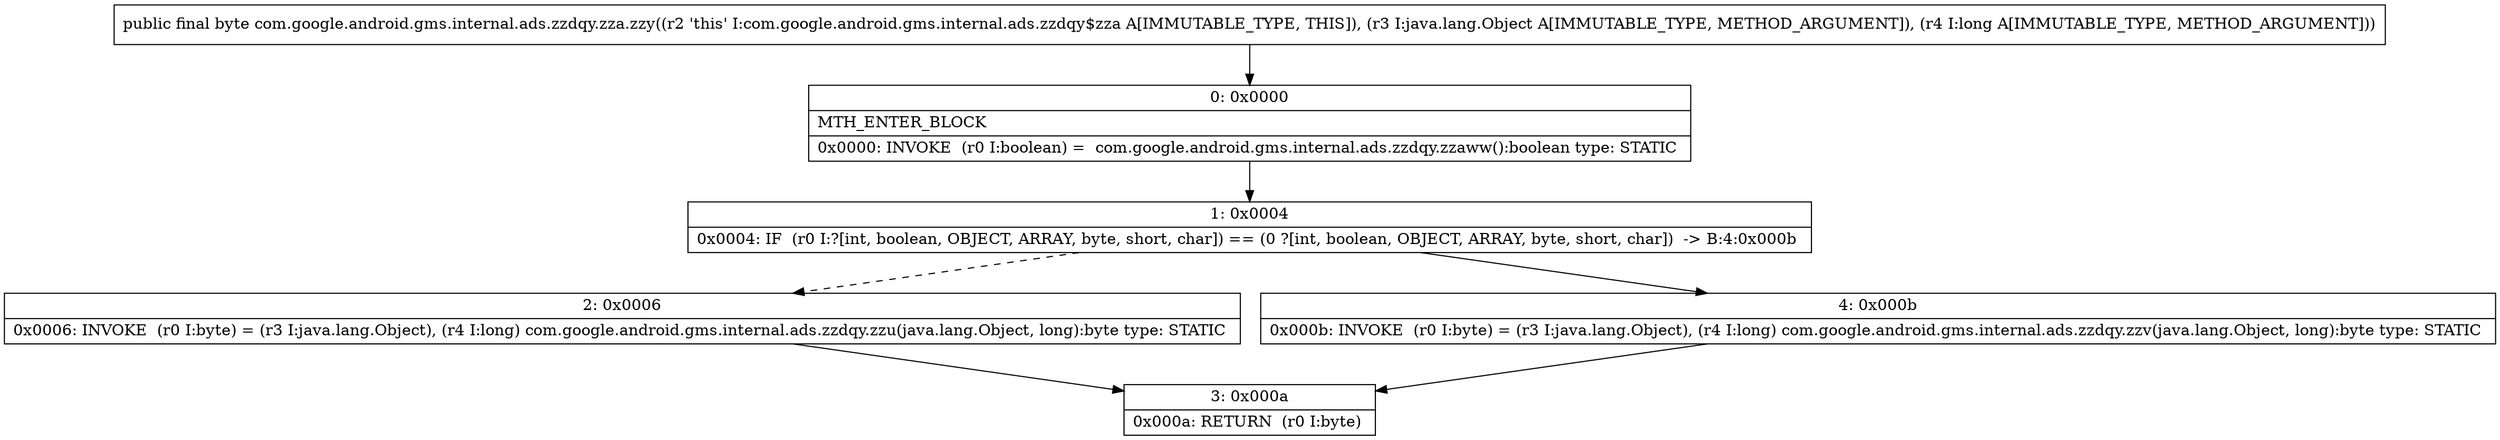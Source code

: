 digraph "CFG forcom.google.android.gms.internal.ads.zzdqy.zza.zzy(Ljava\/lang\/Object;J)B" {
Node_0 [shape=record,label="{0\:\ 0x0000|MTH_ENTER_BLOCK\l|0x0000: INVOKE  (r0 I:boolean) =  com.google.android.gms.internal.ads.zzdqy.zzaww():boolean type: STATIC \l}"];
Node_1 [shape=record,label="{1\:\ 0x0004|0x0004: IF  (r0 I:?[int, boolean, OBJECT, ARRAY, byte, short, char]) == (0 ?[int, boolean, OBJECT, ARRAY, byte, short, char])  \-\> B:4:0x000b \l}"];
Node_2 [shape=record,label="{2\:\ 0x0006|0x0006: INVOKE  (r0 I:byte) = (r3 I:java.lang.Object), (r4 I:long) com.google.android.gms.internal.ads.zzdqy.zzu(java.lang.Object, long):byte type: STATIC \l}"];
Node_3 [shape=record,label="{3\:\ 0x000a|0x000a: RETURN  (r0 I:byte) \l}"];
Node_4 [shape=record,label="{4\:\ 0x000b|0x000b: INVOKE  (r0 I:byte) = (r3 I:java.lang.Object), (r4 I:long) com.google.android.gms.internal.ads.zzdqy.zzv(java.lang.Object, long):byte type: STATIC \l}"];
MethodNode[shape=record,label="{public final byte com.google.android.gms.internal.ads.zzdqy.zza.zzy((r2 'this' I:com.google.android.gms.internal.ads.zzdqy$zza A[IMMUTABLE_TYPE, THIS]), (r3 I:java.lang.Object A[IMMUTABLE_TYPE, METHOD_ARGUMENT]), (r4 I:long A[IMMUTABLE_TYPE, METHOD_ARGUMENT])) }"];
MethodNode -> Node_0;
Node_0 -> Node_1;
Node_1 -> Node_2[style=dashed];
Node_1 -> Node_4;
Node_2 -> Node_3;
Node_4 -> Node_3;
}

